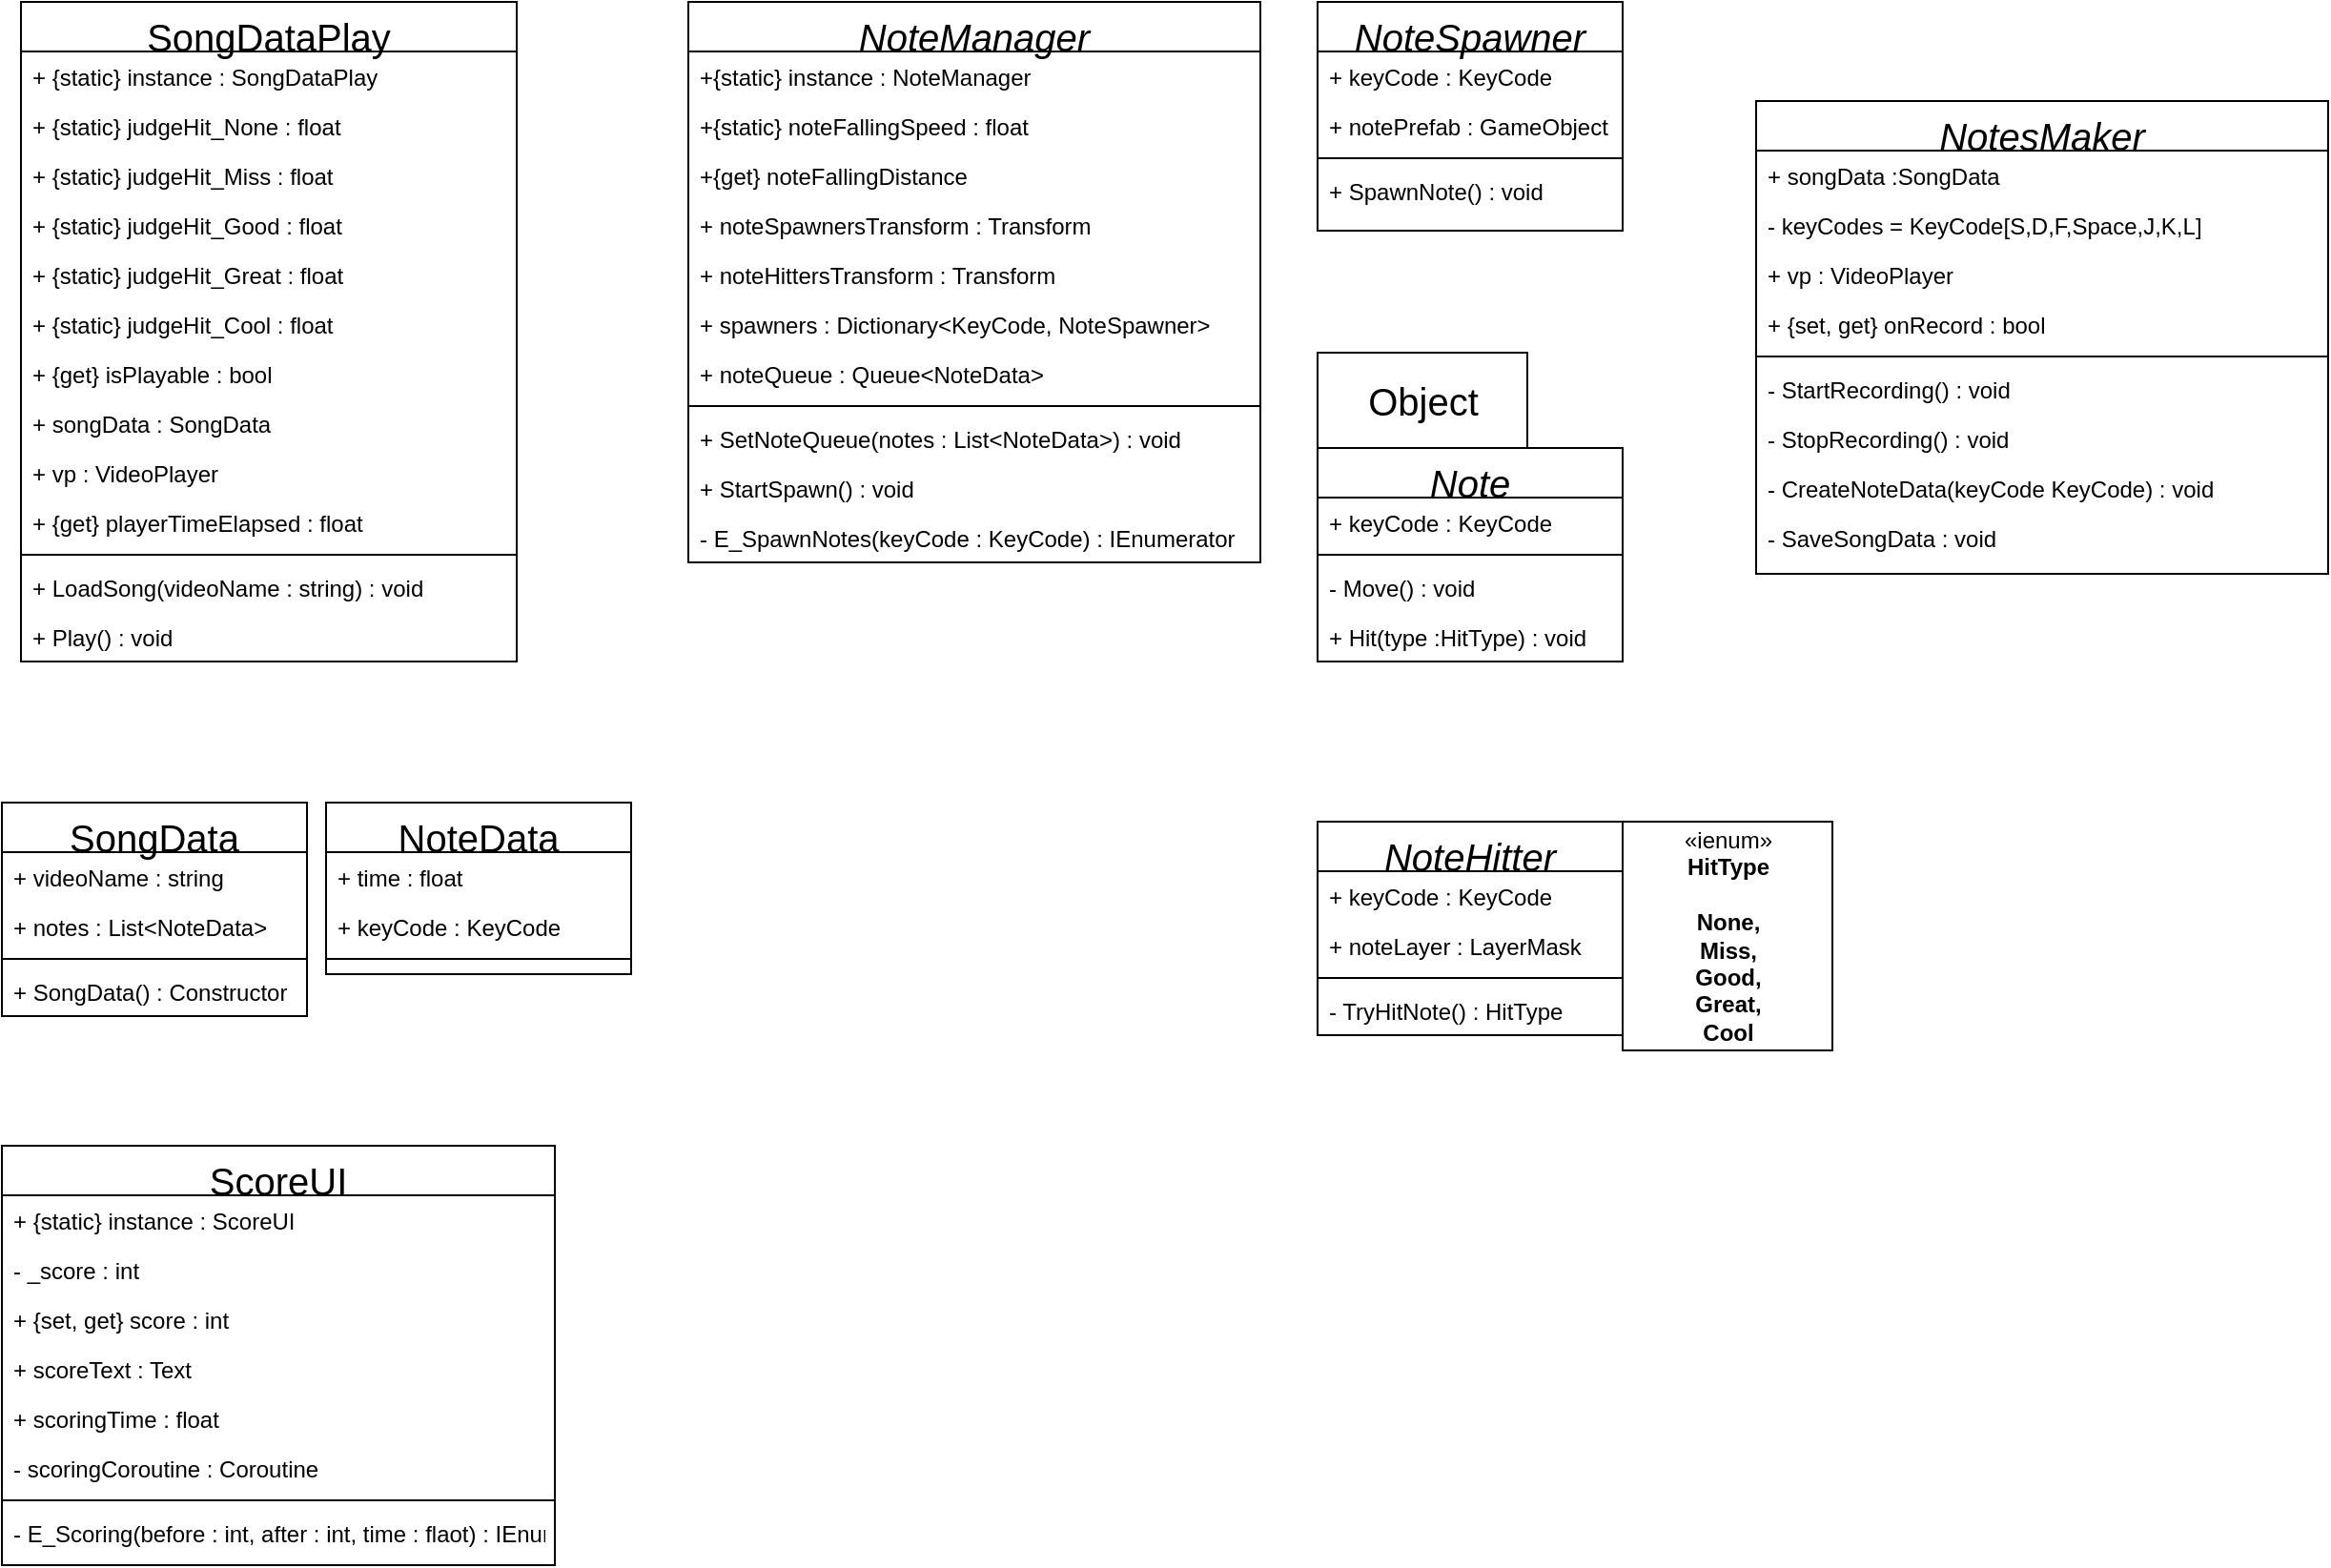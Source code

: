 <mxfile version="16.6.6" type="device"><diagram id="C5RBs43oDa-KdzZeNtuy" name="Page-1"><mxGraphModel dx="1422" dy="729" grid="1" gridSize="10" guides="1" tooltips="1" connect="1" arrows="1" fold="1" page="1" pageScale="1" pageWidth="827" pageHeight="1169" math="0" shadow="0"><root><mxCell id="WIyWlLk6GJQsqaUBKTNV-0"/><mxCell id="WIyWlLk6GJQsqaUBKTNV-1" parent="WIyWlLk6GJQsqaUBKTNV-0"/><mxCell id="zkfFHV4jXpPFQw0GAbJ--0" value="Note" style="swimlane;fontStyle=2;align=center;verticalAlign=top;childLayout=stackLayout;horizontal=1;startSize=26;horizontalStack=0;resizeParent=1;resizeLast=0;collapsible=1;marginBottom=0;rounded=0;shadow=0;strokeWidth=1;fontSize=20;" parent="WIyWlLk6GJQsqaUBKTNV-1" vertex="1"><mxGeometry x="720" y="304" width="160" height="112" as="geometry"><mxRectangle x="230" y="140" width="160" height="26" as="alternateBounds"/></mxGeometry></mxCell><mxCell id="zkfFHV4jXpPFQw0GAbJ--3" value="+ keyCode : KeyCode" style="text;align=left;verticalAlign=top;spacingLeft=4;spacingRight=4;overflow=hidden;rotatable=0;points=[[0,0.5],[1,0.5]];portConstraint=eastwest;rounded=0;shadow=0;html=0;" parent="zkfFHV4jXpPFQw0GAbJ--0" vertex="1"><mxGeometry y="26" width="160" height="26" as="geometry"/></mxCell><mxCell id="zkfFHV4jXpPFQw0GAbJ--4" value="" style="line;html=1;strokeWidth=1;align=left;verticalAlign=middle;spacingTop=-1;spacingLeft=3;spacingRight=3;rotatable=0;labelPosition=right;points=[];portConstraint=eastwest;" parent="zkfFHV4jXpPFQw0GAbJ--0" vertex="1"><mxGeometry y="52" width="160" height="8" as="geometry"/></mxCell><mxCell id="o1FtzIRRWIiNbbIkWXLJ-0" value="- Move() : void" style="text;align=left;verticalAlign=top;spacingLeft=4;spacingRight=4;overflow=hidden;rotatable=0;points=[[0,0.5],[1,0.5]];portConstraint=eastwest;rounded=0;shadow=0;html=0;" vertex="1" parent="zkfFHV4jXpPFQw0GAbJ--0"><mxGeometry y="60" width="160" height="26" as="geometry"/></mxCell><mxCell id="o1FtzIRRWIiNbbIkWXLJ-6" value="+ Hit(type :HitType) : void" style="text;align=left;verticalAlign=top;spacingLeft=4;spacingRight=4;overflow=hidden;rotatable=0;points=[[0,0.5],[1,0.5]];portConstraint=eastwest;rounded=0;shadow=0;html=0;" vertex="1" parent="zkfFHV4jXpPFQw0GAbJ--0"><mxGeometry y="86" width="160" height="26" as="geometry"/></mxCell><mxCell id="zkfFHV4jXpPFQw0GAbJ--13" value="SongDataPlay" style="swimlane;fontStyle=0;align=center;verticalAlign=top;childLayout=stackLayout;horizontal=1;startSize=26;horizontalStack=0;resizeParent=1;resizeLast=0;collapsible=1;marginBottom=0;rounded=0;shadow=0;strokeWidth=1;fontSize=20;" parent="WIyWlLk6GJQsqaUBKTNV-1" vertex="1"><mxGeometry x="40" y="70" width="260" height="346" as="geometry"><mxRectangle x="340" y="380" width="170" height="26" as="alternateBounds"/></mxGeometry></mxCell><mxCell id="zkfFHV4jXpPFQw0GAbJ--14" value="+ {static} instance : SongDataPlay" style="text;align=left;verticalAlign=top;spacingLeft=4;spacingRight=4;overflow=hidden;rotatable=0;points=[[0,0.5],[1,0.5]];portConstraint=eastwest;" parent="zkfFHV4jXpPFQw0GAbJ--13" vertex="1"><mxGeometry y="26" width="260" height="26" as="geometry"/></mxCell><mxCell id="o1FtzIRRWIiNbbIkWXLJ-23" value="+ {static} judgeHit_None : float" style="text;align=left;verticalAlign=top;spacingLeft=4;spacingRight=4;overflow=hidden;rotatable=0;points=[[0,0.5],[1,0.5]];portConstraint=eastwest;" vertex="1" parent="zkfFHV4jXpPFQw0GAbJ--13"><mxGeometry y="52" width="260" height="26" as="geometry"/></mxCell><mxCell id="o1FtzIRRWIiNbbIkWXLJ-24" value="+ {static} judgeHit_Miss : float" style="text;align=left;verticalAlign=top;spacingLeft=4;spacingRight=4;overflow=hidden;rotatable=0;points=[[0,0.5],[1,0.5]];portConstraint=eastwest;" vertex="1" parent="zkfFHV4jXpPFQw0GAbJ--13"><mxGeometry y="78" width="260" height="26" as="geometry"/></mxCell><mxCell id="o1FtzIRRWIiNbbIkWXLJ-25" value="+ {static} judgeHit_Good : float" style="text;align=left;verticalAlign=top;spacingLeft=4;spacingRight=4;overflow=hidden;rotatable=0;points=[[0,0.5],[1,0.5]];portConstraint=eastwest;" vertex="1" parent="zkfFHV4jXpPFQw0GAbJ--13"><mxGeometry y="104" width="260" height="26" as="geometry"/></mxCell><mxCell id="o1FtzIRRWIiNbbIkWXLJ-26" value="+ {static} judgeHit_Great : float" style="text;align=left;verticalAlign=top;spacingLeft=4;spacingRight=4;overflow=hidden;rotatable=0;points=[[0,0.5],[1,0.5]];portConstraint=eastwest;" vertex="1" parent="zkfFHV4jXpPFQw0GAbJ--13"><mxGeometry y="130" width="260" height="26" as="geometry"/></mxCell><mxCell id="o1FtzIRRWIiNbbIkWXLJ-27" value="+ {static} judgeHit_Cool : float" style="text;align=left;verticalAlign=top;spacingLeft=4;spacingRight=4;overflow=hidden;rotatable=0;points=[[0,0.5],[1,0.5]];portConstraint=eastwest;" vertex="1" parent="zkfFHV4jXpPFQw0GAbJ--13"><mxGeometry y="156" width="260" height="26" as="geometry"/></mxCell><mxCell id="o1FtzIRRWIiNbbIkWXLJ-28" value="+ {get} isPlayable : bool" style="text;align=left;verticalAlign=top;spacingLeft=4;spacingRight=4;overflow=hidden;rotatable=0;points=[[0,0.5],[1,0.5]];portConstraint=eastwest;" vertex="1" parent="zkfFHV4jXpPFQw0GAbJ--13"><mxGeometry y="182" width="260" height="26" as="geometry"/></mxCell><mxCell id="o1FtzIRRWIiNbbIkWXLJ-29" value="+ songData : SongData" style="text;align=left;verticalAlign=top;spacingLeft=4;spacingRight=4;overflow=hidden;rotatable=0;points=[[0,0.5],[1,0.5]];portConstraint=eastwest;" vertex="1" parent="zkfFHV4jXpPFQw0GAbJ--13"><mxGeometry y="208" width="260" height="26" as="geometry"/></mxCell><mxCell id="o1FtzIRRWIiNbbIkWXLJ-30" value="+ vp : VideoPlayer" style="text;align=left;verticalAlign=top;spacingLeft=4;spacingRight=4;overflow=hidden;rotatable=0;points=[[0,0.5],[1,0.5]];portConstraint=eastwest;" vertex="1" parent="zkfFHV4jXpPFQw0GAbJ--13"><mxGeometry y="234" width="260" height="26" as="geometry"/></mxCell><mxCell id="o1FtzIRRWIiNbbIkWXLJ-36" value="+ {get} playerTimeElapsed : float" style="text;align=left;verticalAlign=top;spacingLeft=4;spacingRight=4;overflow=hidden;rotatable=0;points=[[0,0.5],[1,0.5]];portConstraint=eastwest;" vertex="1" parent="zkfFHV4jXpPFQw0GAbJ--13"><mxGeometry y="260" width="260" height="26" as="geometry"/></mxCell><mxCell id="zkfFHV4jXpPFQw0GAbJ--15" value="" style="line;html=1;strokeWidth=1;align=left;verticalAlign=middle;spacingTop=-1;spacingLeft=3;spacingRight=3;rotatable=0;labelPosition=right;points=[];portConstraint=eastwest;" parent="zkfFHV4jXpPFQw0GAbJ--13" vertex="1"><mxGeometry y="286" width="260" height="8" as="geometry"/></mxCell><mxCell id="o1FtzIRRWIiNbbIkWXLJ-31" value="+ LoadSong(videoName : string) : void" style="text;align=left;verticalAlign=top;spacingLeft=4;spacingRight=4;overflow=hidden;rotatable=0;points=[[0,0.5],[1,0.5]];portConstraint=eastwest;" vertex="1" parent="zkfFHV4jXpPFQw0GAbJ--13"><mxGeometry y="294" width="260" height="26" as="geometry"/></mxCell><mxCell id="o1FtzIRRWIiNbbIkWXLJ-32" value="+ Play() : void" style="text;align=left;verticalAlign=top;spacingLeft=4;spacingRight=4;overflow=hidden;rotatable=0;points=[[0,0.5],[1,0.5]];portConstraint=eastwest;" vertex="1" parent="zkfFHV4jXpPFQw0GAbJ--13"><mxGeometry y="320" width="260" height="26" as="geometry"/></mxCell><mxCell id="o1FtzIRRWIiNbbIkWXLJ-2" value="NoteHitter" style="swimlane;fontStyle=2;align=center;verticalAlign=top;childLayout=stackLayout;horizontal=1;startSize=26;horizontalStack=0;resizeParent=1;resizeLast=0;collapsible=1;marginBottom=0;rounded=0;shadow=0;strokeWidth=1;fontSize=20;" vertex="1" parent="WIyWlLk6GJQsqaUBKTNV-1"><mxGeometry x="720" y="500" width="160" height="112" as="geometry"><mxRectangle x="230" y="140" width="160" height="26" as="alternateBounds"/></mxGeometry></mxCell><mxCell id="o1FtzIRRWIiNbbIkWXLJ-3" value="+ keyCode : KeyCode" style="text;align=left;verticalAlign=top;spacingLeft=4;spacingRight=4;overflow=hidden;rotatable=0;points=[[0,0.5],[1,0.5]];portConstraint=eastwest;rounded=0;shadow=0;html=0;" vertex="1" parent="o1FtzIRRWIiNbbIkWXLJ-2"><mxGeometry y="26" width="160" height="26" as="geometry"/></mxCell><mxCell id="o1FtzIRRWIiNbbIkWXLJ-7" value="+ noteLayer : LayerMask" style="text;align=left;verticalAlign=top;spacingLeft=4;spacingRight=4;overflow=hidden;rotatable=0;points=[[0,0.5],[1,0.5]];portConstraint=eastwest;rounded=0;shadow=0;html=0;" vertex="1" parent="o1FtzIRRWIiNbbIkWXLJ-2"><mxGeometry y="52" width="160" height="26" as="geometry"/></mxCell><mxCell id="o1FtzIRRWIiNbbIkWXLJ-4" value="" style="line;html=1;strokeWidth=1;align=left;verticalAlign=middle;spacingTop=-1;spacingLeft=3;spacingRight=3;rotatable=0;labelPosition=right;points=[];portConstraint=eastwest;" vertex="1" parent="o1FtzIRRWIiNbbIkWXLJ-2"><mxGeometry y="78" width="160" height="8" as="geometry"/></mxCell><mxCell id="o1FtzIRRWIiNbbIkWXLJ-5" value="- TryHitNote() : HitType" style="text;align=left;verticalAlign=top;spacingLeft=4;spacingRight=4;overflow=hidden;rotatable=0;points=[[0,0.5],[1,0.5]];portConstraint=eastwest;rounded=0;shadow=0;html=0;" vertex="1" parent="o1FtzIRRWIiNbbIkWXLJ-2"><mxGeometry y="86" width="160" height="26" as="geometry"/></mxCell><mxCell id="o1FtzIRRWIiNbbIkWXLJ-8" value="«ienum»&lt;br&gt;&lt;b&gt;HitType&lt;br&gt;&lt;br&gt;None,&lt;br&gt;Miss,&lt;br&gt;Good,&lt;br&gt;Great,&lt;br&gt;Cool&lt;br&gt;&lt;/b&gt;" style="html=1;" vertex="1" parent="WIyWlLk6GJQsqaUBKTNV-1"><mxGeometry x="880" y="500" width="110" height="120" as="geometry"/></mxCell><mxCell id="o1FtzIRRWIiNbbIkWXLJ-9" value="NoteManager" style="swimlane;fontStyle=2;align=center;verticalAlign=top;childLayout=stackLayout;horizontal=1;startSize=26;horizontalStack=0;resizeParent=1;resizeLast=0;collapsible=1;marginBottom=0;rounded=0;shadow=0;strokeWidth=1;fontSize=20;" vertex="1" parent="WIyWlLk6GJQsqaUBKTNV-1"><mxGeometry x="390" y="70" width="300" height="294" as="geometry"><mxRectangle x="230" y="140" width="160" height="26" as="alternateBounds"/></mxGeometry></mxCell><mxCell id="o1FtzIRRWIiNbbIkWXLJ-10" value="+{static} instance : NoteManager" style="text;align=left;verticalAlign=top;spacingLeft=4;spacingRight=4;overflow=hidden;rotatable=0;points=[[0,0.5],[1,0.5]];portConstraint=eastwest;rounded=0;shadow=0;html=0;" vertex="1" parent="o1FtzIRRWIiNbbIkWXLJ-9"><mxGeometry y="26" width="300" height="26" as="geometry"/></mxCell><mxCell id="o1FtzIRRWIiNbbIkWXLJ-14" value="+{static} noteFallingSpeed : float" style="text;align=left;verticalAlign=top;spacingLeft=4;spacingRight=4;overflow=hidden;rotatable=0;points=[[0,0.5],[1,0.5]];portConstraint=eastwest;rounded=0;shadow=0;html=0;" vertex="1" parent="o1FtzIRRWIiNbbIkWXLJ-9"><mxGeometry y="52" width="300" height="26" as="geometry"/></mxCell><mxCell id="o1FtzIRRWIiNbbIkWXLJ-15" value="+{get} noteFallingDistance" style="text;align=left;verticalAlign=top;spacingLeft=4;spacingRight=4;overflow=hidden;rotatable=0;points=[[0,0.5],[1,0.5]];portConstraint=eastwest;rounded=0;shadow=0;html=0;" vertex="1" parent="o1FtzIRRWIiNbbIkWXLJ-9"><mxGeometry y="78" width="300" height="26" as="geometry"/></mxCell><mxCell id="o1FtzIRRWIiNbbIkWXLJ-16" value="+ noteSpawnersTransform : Transform" style="text;align=left;verticalAlign=top;spacingLeft=4;spacingRight=4;overflow=hidden;rotatable=0;points=[[0,0.5],[1,0.5]];portConstraint=eastwest;rounded=0;shadow=0;html=0;" vertex="1" parent="o1FtzIRRWIiNbbIkWXLJ-9"><mxGeometry y="104" width="300" height="26" as="geometry"/></mxCell><mxCell id="o1FtzIRRWIiNbbIkWXLJ-17" value="+ noteHittersTransform : Transform" style="text;align=left;verticalAlign=top;spacingLeft=4;spacingRight=4;overflow=hidden;rotatable=0;points=[[0,0.5],[1,0.5]];portConstraint=eastwest;rounded=0;shadow=0;html=0;" vertex="1" parent="o1FtzIRRWIiNbbIkWXLJ-9"><mxGeometry y="130" width="300" height="26" as="geometry"/></mxCell><mxCell id="o1FtzIRRWIiNbbIkWXLJ-18" value="+ spawners : Dictionary&lt;KeyCode, NoteSpawner&gt;" style="text;align=left;verticalAlign=top;spacingLeft=4;spacingRight=4;overflow=hidden;rotatable=0;points=[[0,0.5],[1,0.5]];portConstraint=eastwest;rounded=0;shadow=0;html=0;" vertex="1" parent="o1FtzIRRWIiNbbIkWXLJ-9"><mxGeometry y="156" width="300" height="26" as="geometry"/></mxCell><mxCell id="o1FtzIRRWIiNbbIkWXLJ-34" value="+ noteQueue : Queue&lt;NoteData&gt;" style="text;align=left;verticalAlign=top;spacingLeft=4;spacingRight=4;overflow=hidden;rotatable=0;points=[[0,0.5],[1,0.5]];portConstraint=eastwest;rounded=0;shadow=0;html=0;" vertex="1" parent="o1FtzIRRWIiNbbIkWXLJ-9"><mxGeometry y="182" width="300" height="26" as="geometry"/></mxCell><mxCell id="o1FtzIRRWIiNbbIkWXLJ-12" value="" style="line;html=1;strokeWidth=1;align=left;verticalAlign=middle;spacingTop=-1;spacingLeft=3;spacingRight=3;rotatable=0;labelPosition=right;points=[];portConstraint=eastwest;" vertex="1" parent="o1FtzIRRWIiNbbIkWXLJ-9"><mxGeometry y="208" width="300" height="8" as="geometry"/></mxCell><mxCell id="o1FtzIRRWIiNbbIkWXLJ-35" value="+ SetNoteQueue(notes : List&lt;NoteData&gt;) : void" style="text;align=left;verticalAlign=top;spacingLeft=4;spacingRight=4;overflow=hidden;rotatable=0;points=[[0,0.5],[1,0.5]];portConstraint=eastwest;rounded=0;shadow=0;html=0;" vertex="1" parent="o1FtzIRRWIiNbbIkWXLJ-9"><mxGeometry y="216" width="300" height="26" as="geometry"/></mxCell><mxCell id="o1FtzIRRWIiNbbIkWXLJ-37" value="+ StartSpawn() : void" style="text;align=left;verticalAlign=top;spacingLeft=4;spacingRight=4;overflow=hidden;rotatable=0;points=[[0,0.5],[1,0.5]];portConstraint=eastwest;rounded=0;shadow=0;html=0;" vertex="1" parent="o1FtzIRRWIiNbbIkWXLJ-9"><mxGeometry y="242" width="300" height="26" as="geometry"/></mxCell><mxCell id="o1FtzIRRWIiNbbIkWXLJ-13" value="- E_SpawnNotes(keyCode : KeyCode) : IEnumerator" style="text;align=left;verticalAlign=top;spacingLeft=4;spacingRight=4;overflow=hidden;rotatable=0;points=[[0,0.5],[1,0.5]];portConstraint=eastwest;rounded=0;shadow=0;html=0;" vertex="1" parent="o1FtzIRRWIiNbbIkWXLJ-9"><mxGeometry y="268" width="300" height="26" as="geometry"/></mxCell><mxCell id="o1FtzIRRWIiNbbIkWXLJ-39" value="NoteSpawner" style="swimlane;fontStyle=2;align=center;verticalAlign=top;childLayout=stackLayout;horizontal=1;startSize=26;horizontalStack=0;resizeParent=1;resizeLast=0;collapsible=1;marginBottom=0;rounded=0;shadow=0;strokeWidth=1;fontSize=20;" vertex="1" parent="WIyWlLk6GJQsqaUBKTNV-1"><mxGeometry x="720" y="70" width="160" height="120" as="geometry"><mxRectangle x="230" y="140" width="160" height="26" as="alternateBounds"/></mxGeometry></mxCell><mxCell id="o1FtzIRRWIiNbbIkWXLJ-40" value="+ keyCode : KeyCode" style="text;align=left;verticalAlign=top;spacingLeft=4;spacingRight=4;overflow=hidden;rotatable=0;points=[[0,0.5],[1,0.5]];portConstraint=eastwest;rounded=0;shadow=0;html=0;" vertex="1" parent="o1FtzIRRWIiNbbIkWXLJ-39"><mxGeometry y="26" width="160" height="26" as="geometry"/></mxCell><mxCell id="o1FtzIRRWIiNbbIkWXLJ-44" value="+ notePrefab : GameObject" style="text;align=left;verticalAlign=top;spacingLeft=4;spacingRight=4;overflow=hidden;rotatable=0;points=[[0,0.5],[1,0.5]];portConstraint=eastwest;rounded=0;shadow=0;html=0;" vertex="1" parent="o1FtzIRRWIiNbbIkWXLJ-39"><mxGeometry y="52" width="160" height="26" as="geometry"/></mxCell><mxCell id="o1FtzIRRWIiNbbIkWXLJ-41" value="" style="line;html=1;strokeWidth=1;align=left;verticalAlign=middle;spacingTop=-1;spacingLeft=3;spacingRight=3;rotatable=0;labelPosition=right;points=[];portConstraint=eastwest;" vertex="1" parent="o1FtzIRRWIiNbbIkWXLJ-39"><mxGeometry y="78" width="160" height="8" as="geometry"/></mxCell><mxCell id="o1FtzIRRWIiNbbIkWXLJ-42" value="+ SpawnNote() : void" style="text;align=left;verticalAlign=top;spacingLeft=4;spacingRight=4;overflow=hidden;rotatable=0;points=[[0,0.5],[1,0.5]];portConstraint=eastwest;rounded=0;shadow=0;html=0;" vertex="1" parent="o1FtzIRRWIiNbbIkWXLJ-39"><mxGeometry y="86" width="160" height="26" as="geometry"/></mxCell><mxCell id="o1FtzIRRWIiNbbIkWXLJ-45" value="Object" style="html=1;fontSize=20;" vertex="1" parent="WIyWlLk6GJQsqaUBKTNV-1"><mxGeometry x="720" y="254" width="110" height="50" as="geometry"/></mxCell><mxCell id="o1FtzIRRWIiNbbIkWXLJ-46" value="SongData" style="swimlane;fontStyle=0;align=center;verticalAlign=top;childLayout=stackLayout;horizontal=1;startSize=26;horizontalStack=0;resizeParent=1;resizeLast=0;collapsible=1;marginBottom=0;rounded=0;shadow=0;strokeWidth=1;fontSize=20;" vertex="1" parent="WIyWlLk6GJQsqaUBKTNV-1"><mxGeometry x="30" y="490" width="160" height="112" as="geometry"><mxRectangle x="340" y="380" width="170" height="26" as="alternateBounds"/></mxGeometry></mxCell><mxCell id="o1FtzIRRWIiNbbIkWXLJ-47" value="+ videoName : string" style="text;align=left;verticalAlign=top;spacingLeft=4;spacingRight=4;overflow=hidden;rotatable=0;points=[[0,0.5],[1,0.5]];portConstraint=eastwest;" vertex="1" parent="o1FtzIRRWIiNbbIkWXLJ-46"><mxGeometry y="26" width="160" height="26" as="geometry"/></mxCell><mxCell id="o1FtzIRRWIiNbbIkWXLJ-50" value="+ notes : List&lt;NoteData&gt;" style="text;align=left;verticalAlign=top;spacingLeft=4;spacingRight=4;overflow=hidden;rotatable=0;points=[[0,0.5],[1,0.5]];portConstraint=eastwest;" vertex="1" parent="o1FtzIRRWIiNbbIkWXLJ-46"><mxGeometry y="52" width="160" height="26" as="geometry"/></mxCell><mxCell id="o1FtzIRRWIiNbbIkWXLJ-49" value="" style="line;html=1;strokeWidth=1;align=left;verticalAlign=middle;spacingTop=-1;spacingLeft=3;spacingRight=3;rotatable=0;labelPosition=right;points=[];portConstraint=eastwest;" vertex="1" parent="o1FtzIRRWIiNbbIkWXLJ-46"><mxGeometry y="78" width="160" height="8" as="geometry"/></mxCell><mxCell id="o1FtzIRRWIiNbbIkWXLJ-48" value="+ SongData() : Constructor" style="text;align=left;verticalAlign=top;spacingLeft=4;spacingRight=4;overflow=hidden;rotatable=0;points=[[0,0.5],[1,0.5]];portConstraint=eastwest;" vertex="1" parent="o1FtzIRRWIiNbbIkWXLJ-46"><mxGeometry y="86" width="160" height="26" as="geometry"/></mxCell><mxCell id="o1FtzIRRWIiNbbIkWXLJ-51" value="NoteData" style="swimlane;fontStyle=0;align=center;verticalAlign=top;childLayout=stackLayout;horizontal=1;startSize=26;horizontalStack=0;resizeParent=1;resizeLast=0;collapsible=1;marginBottom=0;rounded=0;shadow=0;strokeWidth=1;fontSize=20;" vertex="1" parent="WIyWlLk6GJQsqaUBKTNV-1"><mxGeometry x="200" y="490" width="160" height="90" as="geometry"><mxRectangle x="340" y="380" width="170" height="26" as="alternateBounds"/></mxGeometry></mxCell><mxCell id="o1FtzIRRWIiNbbIkWXLJ-52" value="+ time : float" style="text;align=left;verticalAlign=top;spacingLeft=4;spacingRight=4;overflow=hidden;rotatable=0;points=[[0,0.5],[1,0.5]];portConstraint=eastwest;" vertex="1" parent="o1FtzIRRWIiNbbIkWXLJ-51"><mxGeometry y="26" width="160" height="26" as="geometry"/></mxCell><mxCell id="o1FtzIRRWIiNbbIkWXLJ-56" value="+ keyCode : KeyCode" style="text;align=left;verticalAlign=top;spacingLeft=4;spacingRight=4;overflow=hidden;rotatable=0;points=[[0,0.5],[1,0.5]];portConstraint=eastwest;" vertex="1" parent="o1FtzIRRWIiNbbIkWXLJ-51"><mxGeometry y="52" width="160" height="26" as="geometry"/></mxCell><mxCell id="o1FtzIRRWIiNbbIkWXLJ-54" value="" style="line;html=1;strokeWidth=1;align=left;verticalAlign=middle;spacingTop=-1;spacingLeft=3;spacingRight=3;rotatable=0;labelPosition=right;points=[];portConstraint=eastwest;" vertex="1" parent="o1FtzIRRWIiNbbIkWXLJ-51"><mxGeometry y="78" width="160" height="8" as="geometry"/></mxCell><mxCell id="o1FtzIRRWIiNbbIkWXLJ-57" value="NotesMaker" style="swimlane;fontStyle=2;align=center;verticalAlign=top;childLayout=stackLayout;horizontal=1;startSize=26;horizontalStack=0;resizeParent=1;resizeLast=0;collapsible=1;marginBottom=0;rounded=0;shadow=0;strokeWidth=1;fontSize=20;" vertex="1" parent="WIyWlLk6GJQsqaUBKTNV-1"><mxGeometry x="950" y="122" width="300" height="248" as="geometry"><mxRectangle x="230" y="140" width="160" height="26" as="alternateBounds"/></mxGeometry></mxCell><mxCell id="o1FtzIRRWIiNbbIkWXLJ-63" value="+ songData :SongData" style="text;align=left;verticalAlign=top;spacingLeft=4;spacingRight=4;overflow=hidden;rotatable=0;points=[[0,0.5],[1,0.5]];portConstraint=eastwest;rounded=0;shadow=0;html=0;" vertex="1" parent="o1FtzIRRWIiNbbIkWXLJ-57"><mxGeometry y="26" width="300" height="26" as="geometry"/></mxCell><mxCell id="o1FtzIRRWIiNbbIkWXLJ-69" value="- keyCodes = KeyCode[S,D,F,Space,J,K,L]" style="text;align=left;verticalAlign=top;spacingLeft=4;spacingRight=4;overflow=hidden;rotatable=0;points=[[0,0.5],[1,0.5]];portConstraint=eastwest;rounded=0;shadow=0;html=0;" vertex="1" parent="o1FtzIRRWIiNbbIkWXLJ-57"><mxGeometry y="52" width="300" height="26" as="geometry"/></mxCell><mxCell id="o1FtzIRRWIiNbbIkWXLJ-64" value="+ vp : VideoPlayer" style="text;align=left;verticalAlign=top;spacingLeft=4;spacingRight=4;overflow=hidden;rotatable=0;points=[[0,0.5],[1,0.5]];portConstraint=eastwest;rounded=0;shadow=0;html=0;" vertex="1" parent="o1FtzIRRWIiNbbIkWXLJ-57"><mxGeometry y="78" width="300" height="26" as="geometry"/></mxCell><mxCell id="o1FtzIRRWIiNbbIkWXLJ-70" value="+ {set, get} onRecord : bool" style="text;align=left;verticalAlign=top;spacingLeft=4;spacingRight=4;overflow=hidden;rotatable=0;points=[[0,0.5],[1,0.5]];portConstraint=eastwest;rounded=0;shadow=0;html=0;" vertex="1" parent="o1FtzIRRWIiNbbIkWXLJ-57"><mxGeometry y="104" width="300" height="26" as="geometry"/></mxCell><mxCell id="o1FtzIRRWIiNbbIkWXLJ-65" value="" style="line;html=1;strokeWidth=1;align=left;verticalAlign=middle;spacingTop=-1;spacingLeft=3;spacingRight=3;rotatable=0;labelPosition=right;points=[];portConstraint=eastwest;" vertex="1" parent="o1FtzIRRWIiNbbIkWXLJ-57"><mxGeometry y="130" width="300" height="8" as="geometry"/></mxCell><mxCell id="o1FtzIRRWIiNbbIkWXLJ-71" value="- StartRecording() : void" style="text;align=left;verticalAlign=top;spacingLeft=4;spacingRight=4;overflow=hidden;rotatable=0;points=[[0,0.5],[1,0.5]];portConstraint=eastwest;rounded=0;shadow=0;html=0;" vertex="1" parent="o1FtzIRRWIiNbbIkWXLJ-57"><mxGeometry y="138" width="300" height="26" as="geometry"/></mxCell><mxCell id="o1FtzIRRWIiNbbIkWXLJ-72" value="- StopRecording() : void" style="text;align=left;verticalAlign=top;spacingLeft=4;spacingRight=4;overflow=hidden;rotatable=0;points=[[0,0.5],[1,0.5]];portConstraint=eastwest;rounded=0;shadow=0;html=0;" vertex="1" parent="o1FtzIRRWIiNbbIkWXLJ-57"><mxGeometry y="164" width="300" height="26" as="geometry"/></mxCell><mxCell id="o1FtzIRRWIiNbbIkWXLJ-73" value="- CreateNoteData(keyCode KeyCode) : void" style="text;align=left;verticalAlign=top;spacingLeft=4;spacingRight=4;overflow=hidden;rotatable=0;points=[[0,0.5],[1,0.5]];portConstraint=eastwest;rounded=0;shadow=0;html=0;" vertex="1" parent="o1FtzIRRWIiNbbIkWXLJ-57"><mxGeometry y="190" width="300" height="26" as="geometry"/></mxCell><mxCell id="o1FtzIRRWIiNbbIkWXLJ-74" value="- SaveSongData : void" style="text;align=left;verticalAlign=top;spacingLeft=4;spacingRight=4;overflow=hidden;rotatable=0;points=[[0,0.5],[1,0.5]];portConstraint=eastwest;rounded=0;shadow=0;html=0;" vertex="1" parent="o1FtzIRRWIiNbbIkWXLJ-57"><mxGeometry y="216" width="300" height="26" as="geometry"/></mxCell><mxCell id="o1FtzIRRWIiNbbIkWXLJ-75" value="ScoreUI" style="swimlane;fontStyle=0;align=center;verticalAlign=top;childLayout=stackLayout;horizontal=1;startSize=26;horizontalStack=0;resizeParent=1;resizeLast=0;collapsible=1;marginBottom=0;rounded=0;shadow=0;strokeWidth=1;fontSize=20;" vertex="1" parent="WIyWlLk6GJQsqaUBKTNV-1"><mxGeometry x="30" y="670" width="290" height="220" as="geometry"><mxRectangle x="340" y="380" width="170" height="26" as="alternateBounds"/></mxGeometry></mxCell><mxCell id="o1FtzIRRWIiNbbIkWXLJ-76" value="+ {static} instance : ScoreUI" style="text;align=left;verticalAlign=top;spacingLeft=4;spacingRight=4;overflow=hidden;rotatable=0;points=[[0,0.5],[1,0.5]];portConstraint=eastwest;" vertex="1" parent="o1FtzIRRWIiNbbIkWXLJ-75"><mxGeometry y="26" width="290" height="26" as="geometry"/></mxCell><mxCell id="o1FtzIRRWIiNbbIkWXLJ-80" value="- _score : int" style="text;align=left;verticalAlign=top;spacingLeft=4;spacingRight=4;overflow=hidden;rotatable=0;points=[[0,0.5],[1,0.5]];portConstraint=eastwest;" vertex="1" parent="o1FtzIRRWIiNbbIkWXLJ-75"><mxGeometry y="52" width="290" height="26" as="geometry"/></mxCell><mxCell id="o1FtzIRRWIiNbbIkWXLJ-81" value="+ {set, get} score : int" style="text;align=left;verticalAlign=top;spacingLeft=4;spacingRight=4;overflow=hidden;rotatable=0;points=[[0,0.5],[1,0.5]];portConstraint=eastwest;" vertex="1" parent="o1FtzIRRWIiNbbIkWXLJ-75"><mxGeometry y="78" width="290" height="26" as="geometry"/></mxCell><mxCell id="o1FtzIRRWIiNbbIkWXLJ-82" value="+ scoreText : Text" style="text;align=left;verticalAlign=top;spacingLeft=4;spacingRight=4;overflow=hidden;rotatable=0;points=[[0,0.5],[1,0.5]];portConstraint=eastwest;" vertex="1" parent="o1FtzIRRWIiNbbIkWXLJ-75"><mxGeometry y="104" width="290" height="26" as="geometry"/></mxCell><mxCell id="o1FtzIRRWIiNbbIkWXLJ-83" value="+ scoringTime : float" style="text;align=left;verticalAlign=top;spacingLeft=4;spacingRight=4;overflow=hidden;rotatable=0;points=[[0,0.5],[1,0.5]];portConstraint=eastwest;" vertex="1" parent="o1FtzIRRWIiNbbIkWXLJ-75"><mxGeometry y="130" width="290" height="26" as="geometry"/></mxCell><mxCell id="o1FtzIRRWIiNbbIkWXLJ-84" value="- scoringCoroutine : Coroutine" style="text;align=left;verticalAlign=top;spacingLeft=4;spacingRight=4;overflow=hidden;rotatable=0;points=[[0,0.5],[1,0.5]];portConstraint=eastwest;" vertex="1" parent="o1FtzIRRWIiNbbIkWXLJ-75"><mxGeometry y="156" width="290" height="26" as="geometry"/></mxCell><mxCell id="o1FtzIRRWIiNbbIkWXLJ-78" value="" style="line;html=1;strokeWidth=1;align=left;verticalAlign=middle;spacingTop=-1;spacingLeft=3;spacingRight=3;rotatable=0;labelPosition=right;points=[];portConstraint=eastwest;" vertex="1" parent="o1FtzIRRWIiNbbIkWXLJ-75"><mxGeometry y="182" width="290" height="8" as="geometry"/></mxCell><mxCell id="o1FtzIRRWIiNbbIkWXLJ-79" value="- E_Scoring(before : int, after : int, time : flaot) : IEnumerator" style="text;align=left;verticalAlign=top;spacingLeft=4;spacingRight=4;overflow=hidden;rotatable=0;points=[[0,0.5],[1,0.5]];portConstraint=eastwest;" vertex="1" parent="o1FtzIRRWIiNbbIkWXLJ-75"><mxGeometry y="190" width="290" height="26" as="geometry"/></mxCell></root></mxGraphModel></diagram></mxfile>